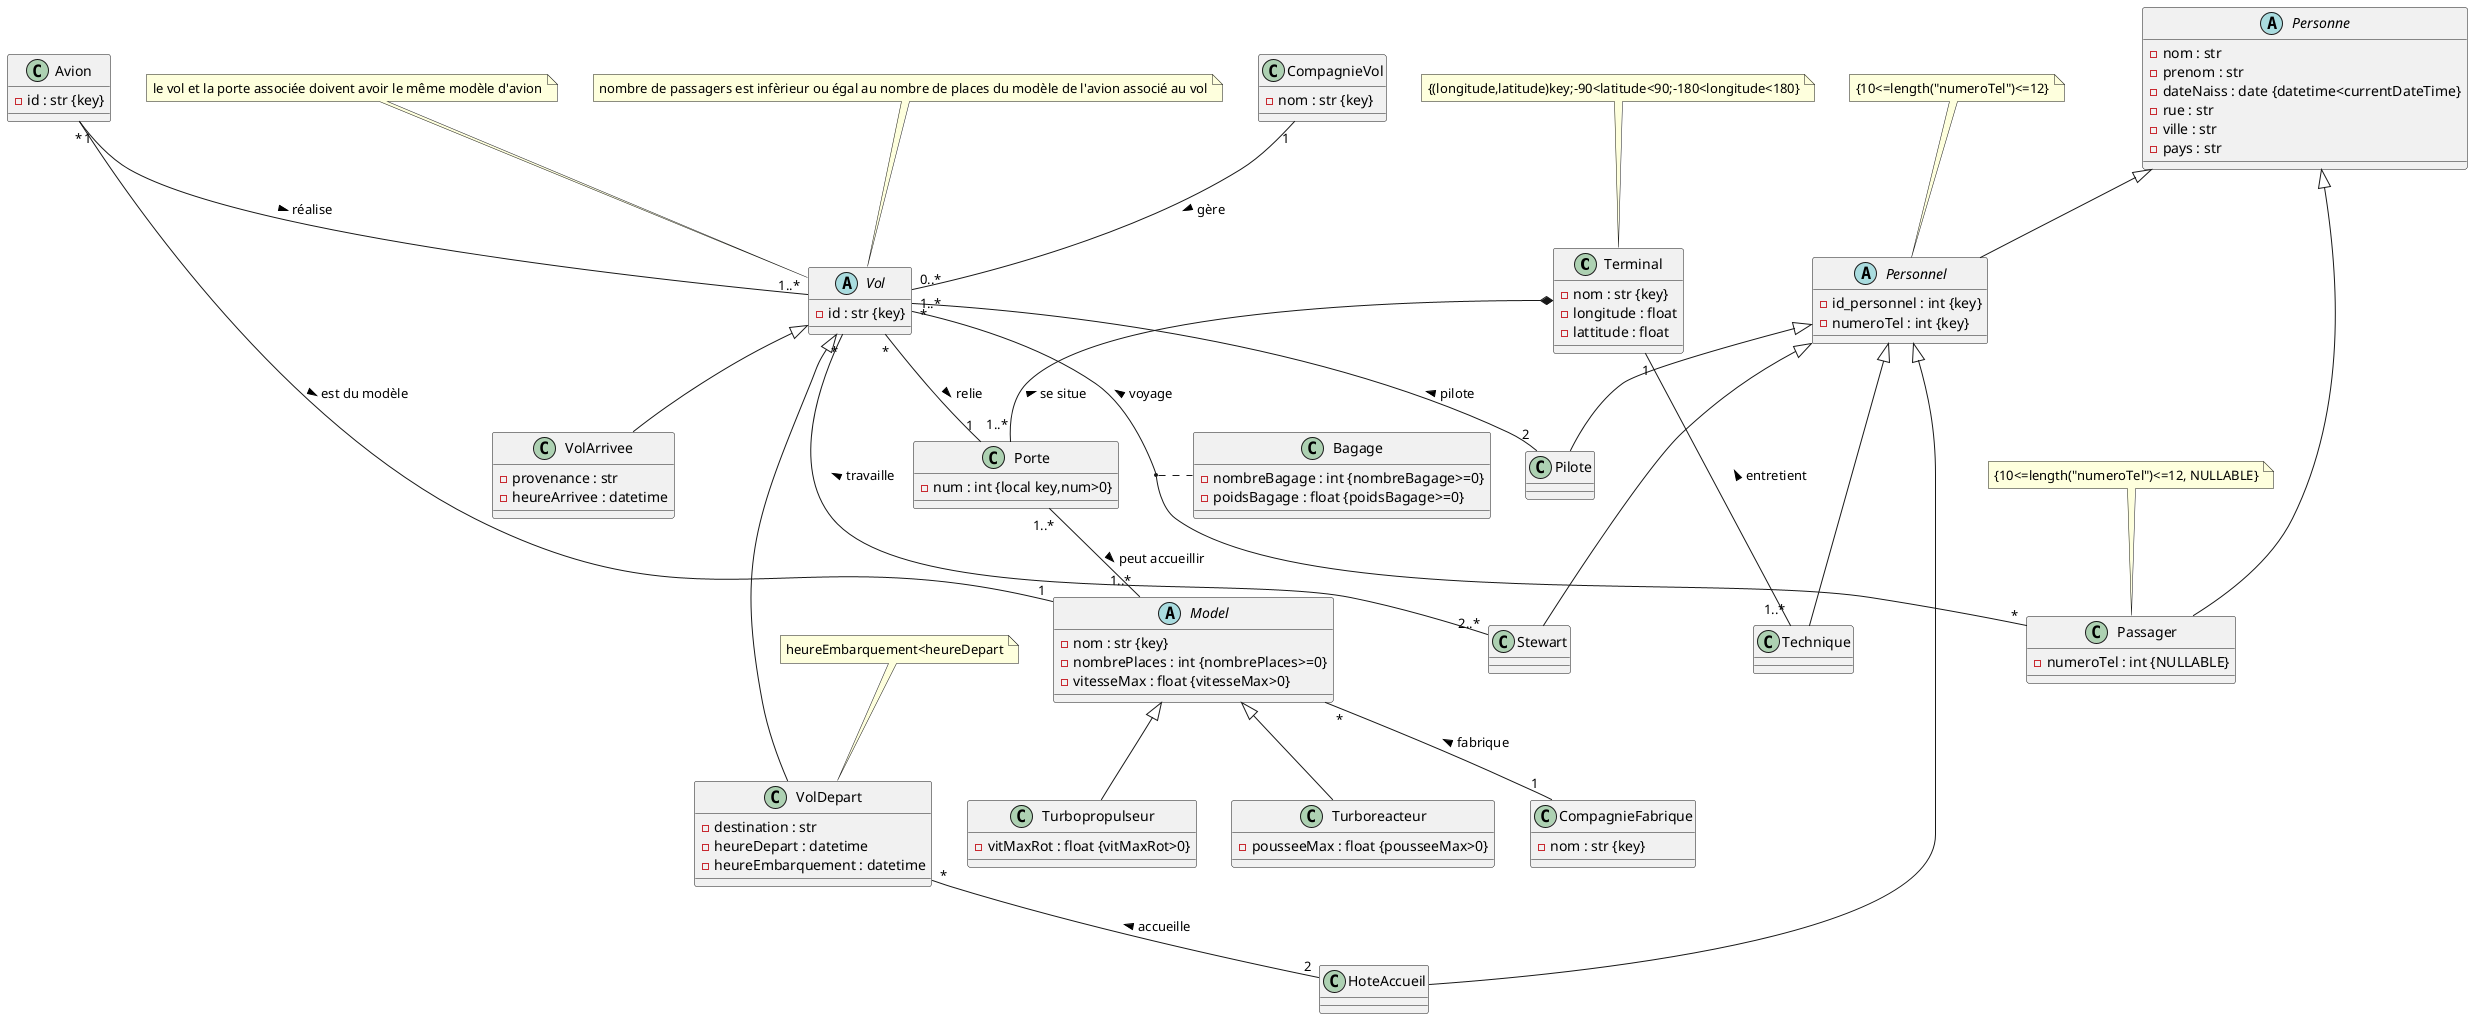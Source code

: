 @startuml

class Terminal {
- nom : str {key}
- longitude : float
- lattitude : float
}
note top of Terminal : {(longitude,latitude)key;-90<latitude<90;-180<longitude<180}

class Porte {
- num : int {local key,num>0}
}


class Avion {
- id : str {key}
}

class CompagnieFabrique{
- nom : str {key}
}


abstract class Model {
- nom : str {key}
- nombrePlaces : int {nombrePlaces>=0}
- vitesseMax : float {vitesseMax>0}
}

class Turbopropulseur{
- vitMaxRot : float {vitMaxRot>0}
}

class Turboreacteur{
- pousseeMax : float {pousseeMax>0}
}

abstract class Vol{
- id : str {key} 
}
note top of Vol : le vol et la porte associée doivent avoir le même modèle d'avion
note top of Vol : nombre de passagers est infèrieur ou égal au nombre de places du modèle de l'avion associé au vol


class VolDepart{
- destination : str
- heureDepart : datetime
- heureEmbarquement : datetime
}
note top of VolDepart : heureEmbarquement<heureDepart

class VolArrivee{
- provenance : str
- heureArrivee : datetime
}


class CompagnieVol {
- nom : str {key}
}



abstract class Personne{
- nom : str
- prenom : str
- dateNaiss : date {datetime<currentDateTime}
- rue : str
- ville : str
- pays : str
}

abstract class Personnel{
- id_personnel : int {key}
- numeroTel : int {key}
}
note top of Personnel : {10<=length("numeroTel")<=12}
class Pilote{}
class Stewart{}
class HoteAccueil{}
class Technique{}


class Passager{
- numeroTel : int {NULLABLE}

}
note top of Passager : {10<=length("numeroTel")<=12, NULLABLE}



Avion"*"--"1"Model : est du modèle >
Personne<|--Personnel
Personne<|--Passager
Porte"1..*"--"1..*" Model : peut accueillir >
Model<|--Turbopropulseur
Model<|--Turboreacteur
Vol<|--VolArrivee
Vol<|----VolDepart
CompagnieVol"1"--"0..*"Vol : gère >
Personnel<|--Pilote
Personnel<|---Stewart
Personnel<|--HoteAccueil
Personnel<|---Technique
Terminal*--"1..*"Porte : se situe < 
Avion"1"--"1..*"Vol : réalise >
Model"*"--"1"CompagnieFabrique : fabrique <
Vol"*"--"2"Pilote : pilote <
Vol"*"--"2..*"Stewart : travaille <
VolDepart"*"--"2"HoteAccueil : accueille <
Terminal"1"--"1..*"Technique : entretient <
Vol"1..*"--"*"Passager : voyage <
(Vol,Passager).. Bagage
class Bagage{
- nombreBagage : int {nombreBagage>=0}
- poidsBagage : float {poidsBagage>=0}
}

Vol"*"--"1"Porte : relie >


@enduml
